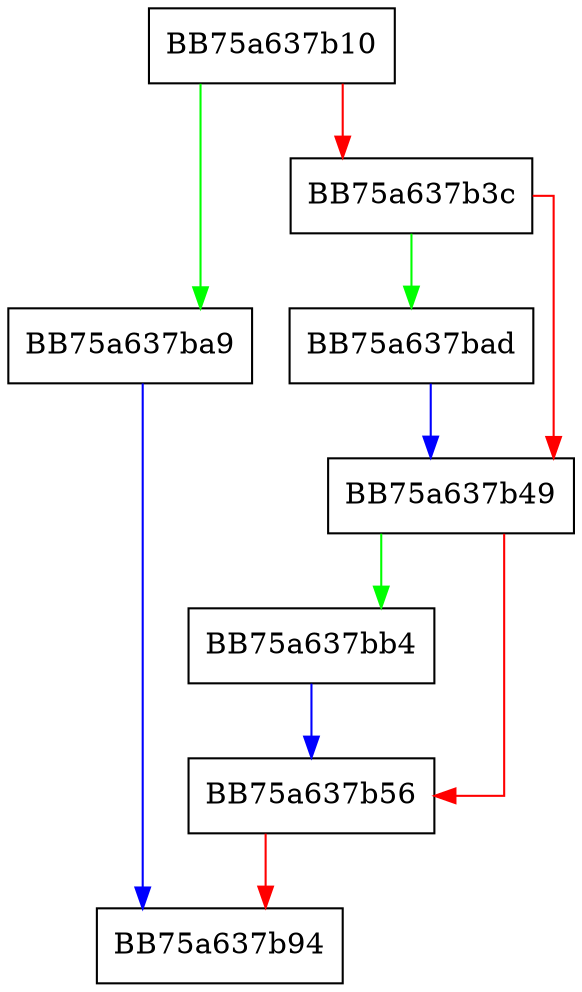 digraph get_new_pVMM {
  node [shape="box"];
  graph [splines=ortho];
  BB75a637b10 -> BB75a637ba9 [color="green"];
  BB75a637b10 -> BB75a637b3c [color="red"];
  BB75a637b3c -> BB75a637bad [color="green"];
  BB75a637b3c -> BB75a637b49 [color="red"];
  BB75a637b49 -> BB75a637bb4 [color="green"];
  BB75a637b49 -> BB75a637b56 [color="red"];
  BB75a637b56 -> BB75a637b94 [color="red"];
  BB75a637ba9 -> BB75a637b94 [color="blue"];
  BB75a637bad -> BB75a637b49 [color="blue"];
  BB75a637bb4 -> BB75a637b56 [color="blue"];
}